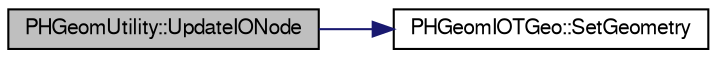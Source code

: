 digraph "PHGeomUtility::UpdateIONode"
{
  bgcolor="transparent";
  edge [fontname="FreeSans",fontsize="10",labelfontname="FreeSans",labelfontsize="10"];
  node [fontname="FreeSans",fontsize="10",shape=record];
  rankdir="LR";
  Node1 [label="PHGeomUtility::UpdateIONode",height=0.2,width=0.4,color="black", fillcolor="grey75", style="filled" fontcolor="black"];
  Node1 -> Node2 [color="midnightblue",fontsize="10",style="solid",fontname="FreeSans"];
  Node2 [label="PHGeomIOTGeo::SetGeometry",height=0.2,width=0.4,color="black",URL="$de/de3/classPHGeomIOTGeo.html#a780a0b071aee001508b1dffffdbf078d",tooltip="PHGeomIOTGeo do NOT own this TGeoVolume * g. Internally, it will use g to make a copy which PHGeomIOT..."];
}

